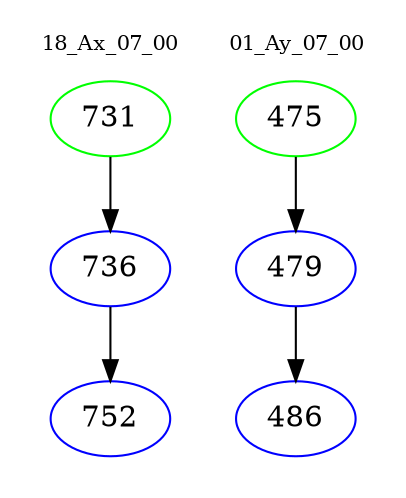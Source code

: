 digraph{
subgraph cluster_0 {
color = white
label = "18_Ax_07_00";
fontsize=10;
T0_731 [label="731", color="green"]
T0_731 -> T0_736 [color="black"]
T0_736 [label="736", color="blue"]
T0_736 -> T0_752 [color="black"]
T0_752 [label="752", color="blue"]
}
subgraph cluster_1 {
color = white
label = "01_Ay_07_00";
fontsize=10;
T1_475 [label="475", color="green"]
T1_475 -> T1_479 [color="black"]
T1_479 [label="479", color="blue"]
T1_479 -> T1_486 [color="black"]
T1_486 [label="486", color="blue"]
}
}
